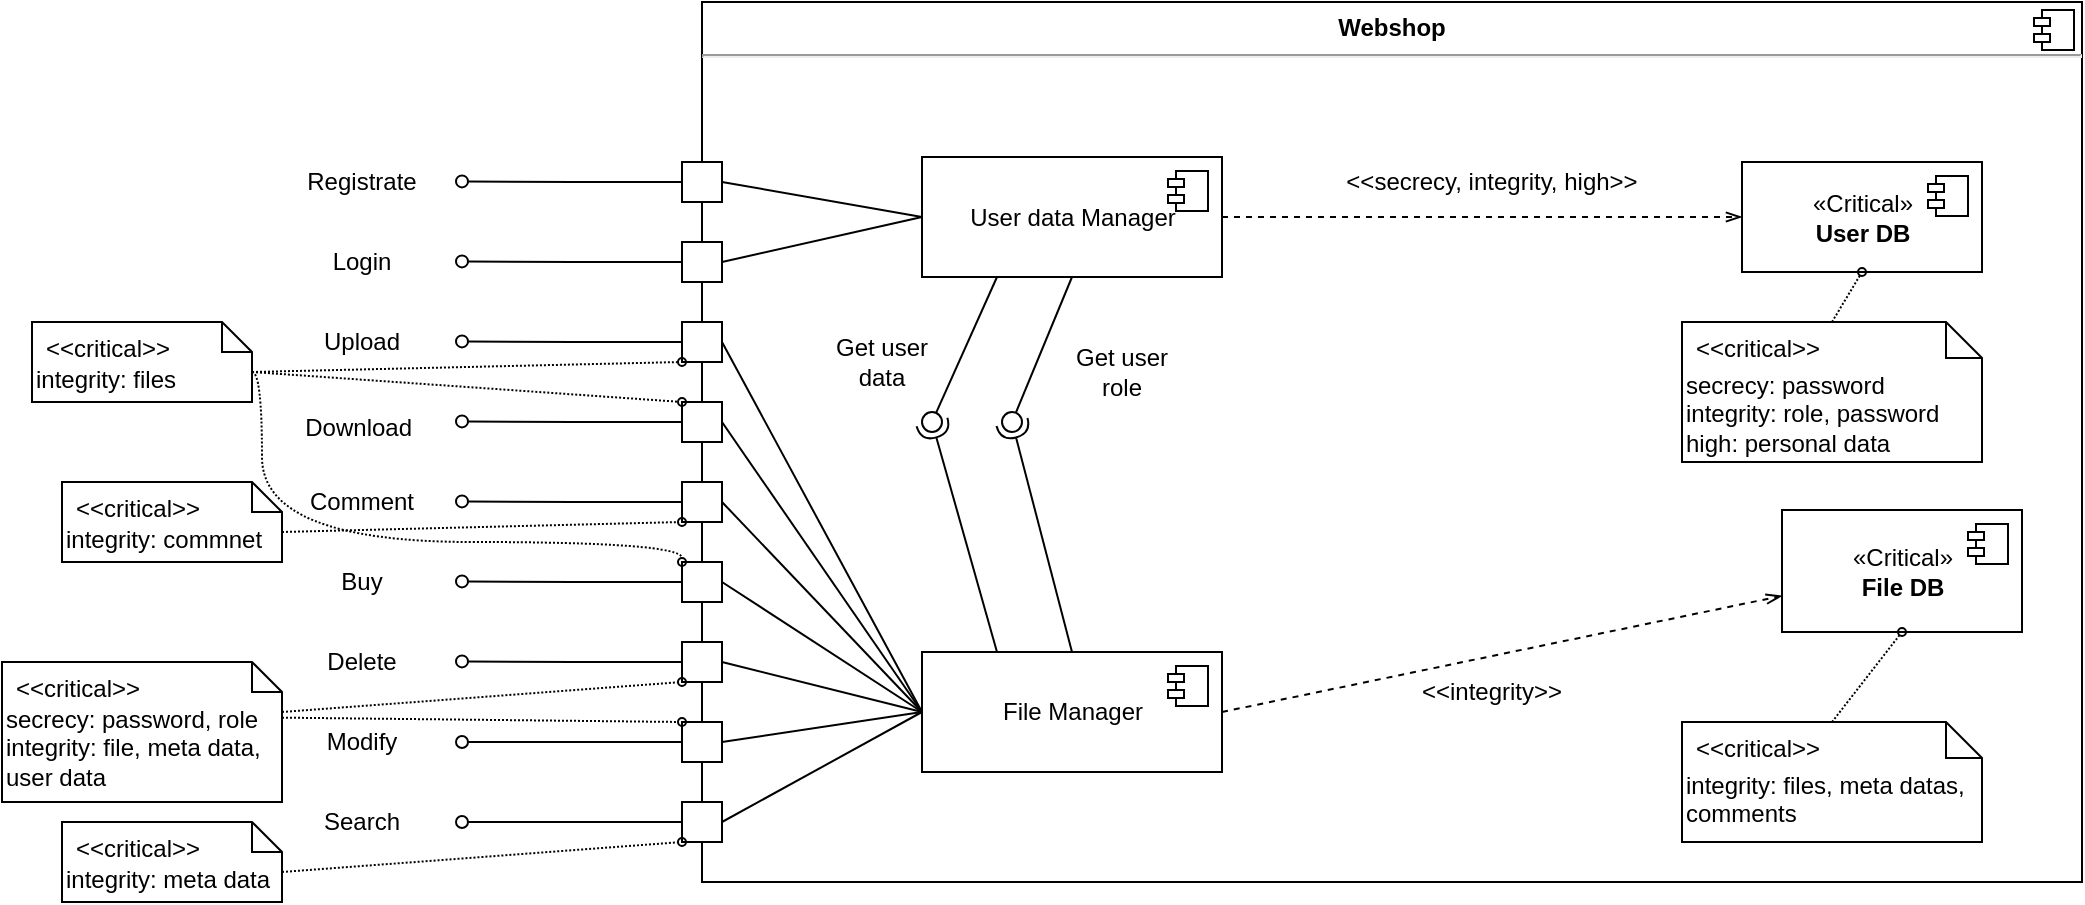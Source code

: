 <mxfile version="20.3.0" type="device" pages="3"><diagram name="component" id="5f0bae14-7c28-e335-631c-24af17079c00"><mxGraphModel dx="1950" dy="542" grid="1" gridSize="10" guides="1" tooltips="1" connect="1" arrows="1" fold="1" page="1" pageScale="1" pageWidth="1100" pageHeight="850" background="none" math="0" shadow="0"><root><mxCell id="0"/><mxCell id="1" parent="0"/><mxCell id="HKQ7GaGR_X1dOFroavL9-2" value="&lt;p style=&quot;margin:0px;margin-top:6px;text-align:center;&quot;&gt;&lt;b&gt;Webshop&lt;/b&gt;&lt;/p&gt;&lt;hr&gt;&lt;p style=&quot;margin:0px;margin-left:8px;&quot;&gt;&lt;br&gt;&lt;/p&gt;" style="align=left;overflow=fill;html=1;dropTarget=0;" parent="1" vertex="1"><mxGeometry x="240" y="160" width="690" height="440" as="geometry"/></mxCell><mxCell id="HKQ7GaGR_X1dOFroavL9-3" value="" style="shape=component;jettyWidth=8;jettyHeight=4;" parent="HKQ7GaGR_X1dOFroavL9-2" vertex="1"><mxGeometry x="1" width="20" height="20" relative="1" as="geometry"><mxPoint x="-24" y="4" as="offset"/></mxGeometry></mxCell><mxCell id="HKQ7GaGR_X1dOFroavL9-18" style="edgeStyle=orthogonalEdgeStyle;rounded=0;orthogonalLoop=1;jettySize=auto;html=1;exitX=0;exitY=0.5;exitDx=0;exitDy=0;endArrow=oval;endFill=0;" parent="1" source="HKQ7GaGR_X1dOFroavL9-4" edge="1"><mxGeometry relative="1" as="geometry"><mxPoint x="120" y="369.706" as="targetPoint"/></mxGeometry></mxCell><mxCell id="HKQ7GaGR_X1dOFroavL9-42" style="edgeStyle=none;rounded=0;orthogonalLoop=1;jettySize=auto;html=1;exitX=1;exitY=0.5;exitDx=0;exitDy=0;endArrow=none;endFill=0;entryX=0;entryY=0.5;entryDx=0;entryDy=0;" parent="1" source="HKQ7GaGR_X1dOFroavL9-4" edge="1" target="HKQ7GaGR_X1dOFroavL9-32"><mxGeometry relative="1" as="geometry"><mxPoint x="350" y="450" as="targetPoint"/></mxGeometry></mxCell><mxCell id="HKQ7GaGR_X1dOFroavL9-4" value="" style="rounded=0;whiteSpace=wrap;html=1;" parent="1" vertex="1"><mxGeometry x="230" y="360" width="20" height="20" as="geometry"/></mxCell><mxCell id="HKQ7GaGR_X1dOFroavL9-11" style="edgeStyle=orthogonalEdgeStyle;rounded=0;orthogonalLoop=1;jettySize=auto;html=1;exitX=0;exitY=0.5;exitDx=0;exitDy=0;endArrow=oval;endFill=0;" parent="1" source="HKQ7GaGR_X1dOFroavL9-5" edge="1"><mxGeometry relative="1" as="geometry"><mxPoint x="120" y="249.706" as="targetPoint"/></mxGeometry></mxCell><mxCell id="HKQ7GaGR_X1dOFroavL9-36" style="rounded=0;orthogonalLoop=1;jettySize=auto;html=1;exitX=1;exitY=0.5;exitDx=0;exitDy=0;endArrow=none;endFill=0;entryX=0;entryY=0.5;entryDx=0;entryDy=0;" parent="1" source="HKQ7GaGR_X1dOFroavL9-5" target="HKQ7GaGR_X1dOFroavL9-34" edge="1"><mxGeometry relative="1" as="geometry"/></mxCell><mxCell id="HKQ7GaGR_X1dOFroavL9-5" value="" style="rounded=0;whiteSpace=wrap;html=1;" parent="1" vertex="1"><mxGeometry x="230" y="240" width="20" height="20" as="geometry"/></mxCell><mxCell id="HKQ7GaGR_X1dOFroavL9-16" style="edgeStyle=orthogonalEdgeStyle;rounded=0;orthogonalLoop=1;jettySize=auto;html=1;exitX=0;exitY=0.5;exitDx=0;exitDy=0;endArrow=oval;endFill=0;" parent="1" source="HKQ7GaGR_X1dOFroavL9-6" edge="1"><mxGeometry relative="1" as="geometry"><mxPoint x="120" y="289.706" as="targetPoint"/></mxGeometry></mxCell><mxCell id="HKQ7GaGR_X1dOFroavL9-37" style="edgeStyle=none;rounded=0;orthogonalLoop=1;jettySize=auto;html=1;exitX=1;exitY=0.5;exitDx=0;exitDy=0;endArrow=none;endFill=0;entryX=0;entryY=0.5;entryDx=0;entryDy=0;" parent="1" source="HKQ7GaGR_X1dOFroavL9-6" target="HKQ7GaGR_X1dOFroavL9-34" edge="1"><mxGeometry relative="1" as="geometry"><mxPoint x="350" y="270" as="targetPoint"/></mxGeometry></mxCell><mxCell id="HKQ7GaGR_X1dOFroavL9-6" value="" style="rounded=0;whiteSpace=wrap;html=1;" parent="1" vertex="1"><mxGeometry x="230" y="280" width="20" height="20" as="geometry"/></mxCell><mxCell id="HKQ7GaGR_X1dOFroavL9-20" style="edgeStyle=orthogonalEdgeStyle;rounded=0;orthogonalLoop=1;jettySize=auto;html=1;exitX=0;exitY=0.5;exitDx=0;exitDy=0;endArrow=oval;endFill=0;" parent="1" source="HKQ7GaGR_X1dOFroavL9-7" edge="1"><mxGeometry relative="1" as="geometry"><mxPoint x="120" y="449.706" as="targetPoint"/></mxGeometry></mxCell><mxCell id="HKQ7GaGR_X1dOFroavL9-43" style="edgeStyle=none;rounded=0;orthogonalLoop=1;jettySize=auto;html=1;exitX=1;exitY=0.5;exitDx=0;exitDy=0;endArrow=none;endFill=0;entryX=0;entryY=0.5;entryDx=0;entryDy=0;" parent="1" source="HKQ7GaGR_X1dOFroavL9-7" edge="1" target="HKQ7GaGR_X1dOFroavL9-32"><mxGeometry relative="1" as="geometry"><mxPoint x="350" y="449.706" as="targetPoint"/></mxGeometry></mxCell><mxCell id="HKQ7GaGR_X1dOFroavL9-7" value="" style="rounded=0;whiteSpace=wrap;html=1;" parent="1" vertex="1"><mxGeometry x="230" y="440" width="20" height="20" as="geometry"/></mxCell><mxCell id="HKQ7GaGR_X1dOFroavL9-19" style="edgeStyle=orthogonalEdgeStyle;rounded=0;orthogonalLoop=1;jettySize=auto;html=1;exitX=0;exitY=0.5;exitDx=0;exitDy=0;endArrow=oval;endFill=0;" parent="1" source="HKQ7GaGR_X1dOFroavL9-8" edge="1"><mxGeometry relative="1" as="geometry"><mxPoint x="120" y="409.706" as="targetPoint"/></mxGeometry></mxCell><mxCell id="HKQ7GaGR_X1dOFroavL9-40" style="edgeStyle=none;rounded=0;orthogonalLoop=1;jettySize=auto;html=1;exitX=1;exitY=0.5;exitDx=0;exitDy=0;entryX=0;entryY=0.5;entryDx=0;entryDy=0;endArrow=none;endFill=0;" parent="1" source="HKQ7GaGR_X1dOFroavL9-8" target="HKQ7GaGR_X1dOFroavL9-32" edge="1"><mxGeometry relative="1" as="geometry"/></mxCell><mxCell id="HKQ7GaGR_X1dOFroavL9-8" value="" style="rounded=0;whiteSpace=wrap;html=1;" parent="1" vertex="1"><mxGeometry x="230" y="400" width="20" height="20" as="geometry"/></mxCell><mxCell id="HKQ7GaGR_X1dOFroavL9-17" style="edgeStyle=orthogonalEdgeStyle;rounded=0;orthogonalLoop=1;jettySize=auto;html=1;exitX=0;exitY=0.5;exitDx=0;exitDy=0;endArrow=oval;endFill=0;" parent="1" source="HKQ7GaGR_X1dOFroavL9-9" edge="1"><mxGeometry relative="1" as="geometry"><mxPoint x="120" y="329.706" as="targetPoint"/></mxGeometry></mxCell><mxCell id="HKQ7GaGR_X1dOFroavL9-41" style="edgeStyle=none;rounded=0;orthogonalLoop=1;jettySize=auto;html=1;exitX=1;exitY=0.5;exitDx=0;exitDy=0;endArrow=none;endFill=0;entryX=0;entryY=0.5;entryDx=0;entryDy=0;" parent="1" source="HKQ7GaGR_X1dOFroavL9-9" edge="1" target="HKQ7GaGR_X1dOFroavL9-32"><mxGeometry relative="1" as="geometry"><mxPoint x="350" y="450" as="targetPoint"/></mxGeometry></mxCell><mxCell id="HKQ7GaGR_X1dOFroavL9-9" value="" style="rounded=0;whiteSpace=wrap;html=1;" parent="1" vertex="1"><mxGeometry x="230" y="320" width="20" height="20" as="geometry"/></mxCell><mxCell id="HKQ7GaGR_X1dOFroavL9-21" style="edgeStyle=orthogonalEdgeStyle;rounded=0;orthogonalLoop=1;jettySize=auto;html=1;exitX=0;exitY=0.5;exitDx=0;exitDy=0;endArrow=oval;endFill=0;" parent="1" source="HKQ7GaGR_X1dOFroavL9-10" edge="1"><mxGeometry relative="1" as="geometry"><mxPoint x="120" y="489.706" as="targetPoint"/></mxGeometry></mxCell><mxCell id="HKQ7GaGR_X1dOFroavL9-44" style="edgeStyle=none;rounded=0;orthogonalLoop=1;jettySize=auto;html=1;exitX=1;exitY=0.5;exitDx=0;exitDy=0;endArrow=none;endFill=0;entryX=0;entryY=0.5;entryDx=0;entryDy=0;" parent="1" source="HKQ7GaGR_X1dOFroavL9-10" edge="1" target="HKQ7GaGR_X1dOFroavL9-32"><mxGeometry relative="1" as="geometry"><mxPoint x="350" y="450" as="targetPoint"/></mxGeometry></mxCell><mxCell id="HKQ7GaGR_X1dOFroavL9-10" value="" style="rounded=0;whiteSpace=wrap;html=1;" parent="1" vertex="1"><mxGeometry x="230" y="480" width="20" height="20" as="geometry"/></mxCell><mxCell id="HKQ7GaGR_X1dOFroavL9-22" value="Registrate" style="text;html=1;strokeColor=none;fillColor=none;align=center;verticalAlign=middle;whiteSpace=wrap;rounded=0;" parent="1" vertex="1"><mxGeometry x="40" y="235" width="60" height="30" as="geometry"/></mxCell><mxCell id="HKQ7GaGR_X1dOFroavL9-23" value="Login" style="text;html=1;strokeColor=none;fillColor=none;align=center;verticalAlign=middle;whiteSpace=wrap;rounded=0;" parent="1" vertex="1"><mxGeometry x="40" y="275" width="60" height="30" as="geometry"/></mxCell><mxCell id="HKQ7GaGR_X1dOFroavL9-24" value="Upload" style="text;html=1;strokeColor=none;fillColor=none;align=center;verticalAlign=middle;whiteSpace=wrap;rounded=0;" parent="1" vertex="1"><mxGeometry x="40" y="315" width="60" height="30" as="geometry"/></mxCell><mxCell id="HKQ7GaGR_X1dOFroavL9-25" value="Download&amp;nbsp;" style="text;html=1;strokeColor=none;fillColor=none;align=center;verticalAlign=middle;whiteSpace=wrap;rounded=0;" parent="1" vertex="1"><mxGeometry x="40" y="360" width="60" height="25" as="geometry"/></mxCell><mxCell id="HKQ7GaGR_X1dOFroavL9-26" value="Comment" style="text;html=1;strokeColor=none;fillColor=none;align=center;verticalAlign=middle;whiteSpace=wrap;rounded=0;" parent="1" vertex="1"><mxGeometry x="40" y="395" width="60" height="30" as="geometry"/></mxCell><mxCell id="HKQ7GaGR_X1dOFroavL9-27" value="Buy" style="text;html=1;strokeColor=none;fillColor=none;align=center;verticalAlign=middle;whiteSpace=wrap;rounded=0;" parent="1" vertex="1"><mxGeometry x="40" y="435" width="60" height="30" as="geometry"/></mxCell><mxCell id="HKQ7GaGR_X1dOFroavL9-28" value="Delete" style="text;html=1;strokeColor=none;fillColor=none;align=center;verticalAlign=middle;whiteSpace=wrap;rounded=0;" parent="1" vertex="1"><mxGeometry x="40" y="475" width="60" height="30" as="geometry"/></mxCell><mxCell id="HKQ7GaGR_X1dOFroavL9-29" style="edgeStyle=orthogonalEdgeStyle;rounded=0;orthogonalLoop=1;jettySize=auto;html=1;exitX=0;exitY=0.5;exitDx=0;exitDy=0;endArrow=oval;endFill=0;" parent="1" source="HKQ7GaGR_X1dOFroavL9-30" edge="1"><mxGeometry relative="1" as="geometry"><mxPoint x="120" y="530" as="targetPoint"/></mxGeometry></mxCell><mxCell id="HKQ7GaGR_X1dOFroavL9-45" style="edgeStyle=none;rounded=0;orthogonalLoop=1;jettySize=auto;html=1;exitX=1;exitY=0.5;exitDx=0;exitDy=0;endArrow=none;endFill=0;entryX=0;entryY=0.5;entryDx=0;entryDy=0;" parent="1" source="HKQ7GaGR_X1dOFroavL9-30" edge="1" target="HKQ7GaGR_X1dOFroavL9-32"><mxGeometry relative="1" as="geometry"><mxPoint x="350" y="450" as="targetPoint"/></mxGeometry></mxCell><mxCell id="HKQ7GaGR_X1dOFroavL9-30" value="" style="rounded=0;whiteSpace=wrap;html=1;" parent="1" vertex="1"><mxGeometry x="230" y="520" width="20" height="20" as="geometry"/></mxCell><mxCell id="HKQ7GaGR_X1dOFroavL9-31" value="Modify" style="text;html=1;strokeColor=none;fillColor=none;align=center;verticalAlign=middle;whiteSpace=wrap;rounded=0;" parent="1" vertex="1"><mxGeometry x="40" y="515" width="60" height="30" as="geometry"/></mxCell><mxCell id="HKQ7GaGR_X1dOFroavL9-55" style="edgeStyle=none;rounded=0;orthogonalLoop=1;jettySize=auto;html=1;exitX=1;exitY=0.5;exitDx=0;exitDy=0;dashed=1;endArrow=openThin;endFill=0;" parent="1" source="HKQ7GaGR_X1dOFroavL9-32" target="HKQ7GaGR_X1dOFroavL9-48" edge="1"><mxGeometry relative="1" as="geometry"/></mxCell><mxCell id="HKQ7GaGR_X1dOFroavL9-32" value="File Manager" style="html=1;dropTarget=0;" parent="1" vertex="1"><mxGeometry x="350" y="485" width="150" height="60" as="geometry"/></mxCell><mxCell id="HKQ7GaGR_X1dOFroavL9-33" value="" style="shape=module;jettyWidth=8;jettyHeight=4;" parent="HKQ7GaGR_X1dOFroavL9-32" vertex="1"><mxGeometry x="1" width="20" height="20" relative="1" as="geometry"><mxPoint x="-27" y="7" as="offset"/></mxGeometry></mxCell><mxCell id="HKQ7GaGR_X1dOFroavL9-54" style="edgeStyle=none;rounded=0;orthogonalLoop=1;jettySize=auto;html=1;exitX=1;exitY=0.5;exitDx=0;exitDy=0;entryX=0;entryY=0.5;entryDx=0;entryDy=0;endArrow=openThin;endFill=0;dashed=1;" parent="1" source="HKQ7GaGR_X1dOFroavL9-34" target="HKQ7GaGR_X1dOFroavL9-46" edge="1"><mxGeometry relative="1" as="geometry"/></mxCell><mxCell id="HKQ7GaGR_X1dOFroavL9-34" value="User data Manager" style="html=1;dropTarget=0;" parent="1" vertex="1"><mxGeometry x="350" y="237.5" width="150" height="60" as="geometry"/></mxCell><mxCell id="HKQ7GaGR_X1dOFroavL9-35" value="" style="shape=module;jettyWidth=8;jettyHeight=4;" parent="HKQ7GaGR_X1dOFroavL9-34" vertex="1"><mxGeometry x="1" width="20" height="20" relative="1" as="geometry"><mxPoint x="-27" y="7" as="offset"/></mxGeometry></mxCell><mxCell id="HKQ7GaGR_X1dOFroavL9-46" value="«Critical»&lt;br&gt;&lt;b&gt;User DB&lt;/b&gt;" style="html=1;dropTarget=0;" parent="1" vertex="1"><mxGeometry x="760" y="240" width="120" height="55" as="geometry"/></mxCell><mxCell id="HKQ7GaGR_X1dOFroavL9-47" value="" style="shape=module;jettyWidth=8;jettyHeight=4;" parent="HKQ7GaGR_X1dOFroavL9-46" vertex="1"><mxGeometry x="1" width="20" height="20" relative="1" as="geometry"><mxPoint x="-27" y="7" as="offset"/></mxGeometry></mxCell><mxCell id="HKQ7GaGR_X1dOFroavL9-48" value="«Critical»&lt;br&gt;&lt;b&gt;File DB&lt;/b&gt;" style="html=1;dropTarget=0;" parent="1" vertex="1"><mxGeometry x="780" y="414" width="120" height="61" as="geometry"/></mxCell><mxCell id="HKQ7GaGR_X1dOFroavL9-49" value="" style="shape=module;jettyWidth=8;jettyHeight=4;" parent="HKQ7GaGR_X1dOFroavL9-48" vertex="1"><mxGeometry x="1" width="20" height="20" relative="1" as="geometry"><mxPoint x="-27" y="7" as="offset"/></mxGeometry></mxCell><mxCell id="HKQ7GaGR_X1dOFroavL9-50" style="edgeStyle=orthogonalEdgeStyle;rounded=0;orthogonalLoop=1;jettySize=auto;html=1;exitX=0;exitY=0.5;exitDx=0;exitDy=0;endArrow=oval;endFill=0;" parent="1" source="HKQ7GaGR_X1dOFroavL9-51" edge="1"><mxGeometry relative="1" as="geometry"><mxPoint x="120" y="570" as="targetPoint"/><Array as="points"><mxPoint x="120" y="570"/></Array></mxGeometry></mxCell><mxCell id="HKQ7GaGR_X1dOFroavL9-53" style="edgeStyle=none;rounded=0;orthogonalLoop=1;jettySize=auto;html=1;exitX=1;exitY=0.5;exitDx=0;exitDy=0;entryX=0;entryY=0.5;entryDx=0;entryDy=0;endArrow=none;endFill=0;" parent="1" source="HKQ7GaGR_X1dOFroavL9-51" target="HKQ7GaGR_X1dOFroavL9-32" edge="1"><mxGeometry relative="1" as="geometry"/></mxCell><mxCell id="HKQ7GaGR_X1dOFroavL9-51" value="" style="rounded=0;whiteSpace=wrap;html=1;" parent="1" vertex="1"><mxGeometry x="230" y="560" width="20" height="20" as="geometry"/></mxCell><mxCell id="HKQ7GaGR_X1dOFroavL9-52" value="Search" style="text;html=1;strokeColor=none;fillColor=none;align=center;verticalAlign=middle;whiteSpace=wrap;rounded=0;" parent="1" vertex="1"><mxGeometry x="40" y="555" width="60" height="30" as="geometry"/></mxCell><mxCell id="HKQ7GaGR_X1dOFroavL9-56" value="&amp;lt;&amp;lt;secrecy, integrity, high&amp;gt;&amp;gt;" style="text;html=1;strokeColor=none;fillColor=none;align=center;verticalAlign=middle;whiteSpace=wrap;rounded=0;" parent="1" vertex="1"><mxGeometry x="560" y="235" width="150" height="30" as="geometry"/></mxCell><mxCell id="HKQ7GaGR_X1dOFroavL9-57" value="&amp;lt;&amp;lt;integrity&amp;gt;&amp;gt;" style="text;html=1;strokeColor=none;fillColor=none;align=center;verticalAlign=middle;whiteSpace=wrap;rounded=0;" parent="1" vertex="1"><mxGeometry x="560" y="490" width="150" height="30" as="geometry"/></mxCell><mxCell id="xJdkHd9rX4_rmtkkTDJv-3" style="rounded=0;orthogonalLoop=1;jettySize=auto;html=1;exitX=0.5;exitY=0;exitDx=0;exitDy=0;entryX=0.5;entryY=1;entryDx=0;entryDy=0;dashed=1;dashPattern=1 1;endArrow=oval;endFill=0;endSize=4;" edge="1" parent="1" source="xJdkHd9rX4_rmtkkTDJv-2" target="HKQ7GaGR_X1dOFroavL9-46"><mxGeometry relative="1" as="geometry"/></mxCell><mxCell id="xJdkHd9rX4_rmtkkTDJv-1" value="&lt;div style=&quot;&quot;&gt;&lt;span style=&quot;background-color: initial;&quot;&gt;secrecy: password&lt;/span&gt;&lt;/div&gt;&lt;div style=&quot;&quot;&gt;&lt;span style=&quot;background-color: initial;&quot;&gt;integrity: role, password&lt;/span&gt;&lt;/div&gt;&lt;div style=&quot;&quot;&gt;&lt;span style=&quot;background-color: initial;&quot;&gt;high: personal data&lt;/span&gt;&lt;/div&gt;" style="shape=note2;boundedLbl=1;whiteSpace=wrap;html=1;size=18;verticalAlign=top;align=left;" vertex="1" parent="1"><mxGeometry x="730" y="320" width="150" height="70" as="geometry"/></mxCell><mxCell id="xJdkHd9rX4_rmtkkTDJv-2" value="&lt;&lt;critical&gt;&gt;" style="resizeWidth=1;part=1;strokeColor=none;fillColor=none;align=left;spacingLeft=5;" vertex="1" parent="xJdkHd9rX4_rmtkkTDJv-1"><mxGeometry width="150" height="25" relative="1" as="geometry"/></mxCell><mxCell id="xJdkHd9rX4_rmtkkTDJv-4" style="rounded=0;orthogonalLoop=1;jettySize=auto;html=1;entryX=0.5;entryY=1;entryDx=0;entryDy=0;dashed=1;dashPattern=1 1;endArrow=oval;endFill=0;endSize=4;exitX=0.5;exitY=0;exitDx=0;exitDy=0;" edge="1" parent="1" source="xJdkHd9rX4_rmtkkTDJv-6" target="HKQ7GaGR_X1dOFroavL9-48"><mxGeometry relative="1" as="geometry"><mxPoint x="920" y="404" as="targetPoint"/></mxGeometry></mxCell><mxCell id="xJdkHd9rX4_rmtkkTDJv-5" value="&lt;div style=&quot;&quot;&gt;&lt;span style=&quot;background-color: initial;&quot;&gt;integrity: files, meta datas, comments&lt;/span&gt;&lt;/div&gt;" style="shape=note2;boundedLbl=1;whiteSpace=wrap;html=1;size=18;verticalAlign=top;align=left;" vertex="1" parent="1"><mxGeometry x="730" y="520" width="150" height="60" as="geometry"/></mxCell><mxCell id="xJdkHd9rX4_rmtkkTDJv-6" value="&lt;&lt;critical&gt;&gt;" style="resizeWidth=1;part=1;strokeColor=none;fillColor=none;align=left;spacingLeft=5;" vertex="1" parent="xJdkHd9rX4_rmtkkTDJv-5"><mxGeometry width="150" height="25" relative="1" as="geometry"/></mxCell><mxCell id="xJdkHd9rX4_rmtkkTDJv-7" style="rounded=0;orthogonalLoop=1;jettySize=auto;html=1;exitX=1;exitY=1;exitDx=0;exitDy=0;entryX=0;entryY=1;entryDx=0;entryDy=0;dashed=1;dashPattern=1 1;endArrow=oval;endFill=0;endSize=4;" edge="1" parent="1" source="xJdkHd9rX4_rmtkkTDJv-9" target="HKQ7GaGR_X1dOFroavL9-51"><mxGeometry relative="1" as="geometry"><mxPoint x="160" y="235" as="targetPoint"/></mxGeometry></mxCell><mxCell id="xJdkHd9rX4_rmtkkTDJv-8" value="&lt;div style=&quot;&quot;&gt;&lt;span style=&quot;background-color: initial;&quot;&gt;integrity: meta data&lt;/span&gt;&lt;br&gt;&lt;/div&gt;" style="shape=note2;boundedLbl=1;whiteSpace=wrap;html=1;size=15;verticalAlign=top;align=left;" vertex="1" parent="1"><mxGeometry x="-80" y="570" width="110" height="40" as="geometry"/></mxCell><mxCell id="xJdkHd9rX4_rmtkkTDJv-9" value="&lt;&lt;critical&gt;&gt;" style="resizeWidth=1;part=1;strokeColor=none;fillColor=none;align=left;spacingLeft=5;" vertex="1" parent="xJdkHd9rX4_rmtkkTDJv-8"><mxGeometry width="110" height="25" relative="1" as="geometry"/></mxCell><mxCell id="xJdkHd9rX4_rmtkkTDJv-10" style="rounded=0;orthogonalLoop=1;jettySize=auto;html=1;exitX=1;exitY=1;exitDx=0;exitDy=0;entryX=0;entryY=1;entryDx=0;entryDy=0;dashed=1;dashPattern=1 1;endArrow=oval;endFill=0;endSize=4;" edge="1" parent="1" source="xJdkHd9rX4_rmtkkTDJv-12" target="HKQ7GaGR_X1dOFroavL9-8"><mxGeometry relative="1" as="geometry"><mxPoint x="100" y="390" as="targetPoint"/></mxGeometry></mxCell><mxCell id="xJdkHd9rX4_rmtkkTDJv-11" value="&lt;div style=&quot;&quot;&gt;&lt;span style=&quot;background-color: initial;&quot;&gt;integrity: commnet&lt;/span&gt;&lt;br&gt;&lt;/div&gt;" style="shape=note2;boundedLbl=1;whiteSpace=wrap;html=1;size=15;verticalAlign=top;align=left;" vertex="1" parent="1"><mxGeometry x="-80" y="400" width="110" height="40" as="geometry"/></mxCell><mxCell id="xJdkHd9rX4_rmtkkTDJv-12" value="&lt;&lt;critical&gt;&gt;" style="resizeWidth=1;part=1;strokeColor=none;fillColor=none;align=left;spacingLeft=5;" vertex="1" parent="xJdkHd9rX4_rmtkkTDJv-11"><mxGeometry width="110" height="25" relative="1" as="geometry"/></mxCell><mxCell id="xJdkHd9rX4_rmtkkTDJv-13" style="rounded=0;orthogonalLoop=1;jettySize=auto;html=1;exitX=1;exitY=1;exitDx=0;exitDy=0;entryX=0;entryY=1;entryDx=0;entryDy=0;dashed=1;dashPattern=1 1;endArrow=oval;endFill=0;endSize=4;" edge="1" parent="1" source="xJdkHd9rX4_rmtkkTDJv-15" target="HKQ7GaGR_X1dOFroavL9-10"><mxGeometry relative="1" as="geometry"><mxPoint x="100" y="480" as="targetPoint"/></mxGeometry></mxCell><mxCell id="xJdkHd9rX4_rmtkkTDJv-16" style="edgeStyle=none;rounded=0;orthogonalLoop=1;jettySize=auto;html=1;exitX=0;exitY=0;exitDx=110;exitDy=27.5;exitPerimeter=0;entryX=0;entryY=0;entryDx=0;entryDy=0;dashed=1;dashPattern=1 1;endArrow=oval;endFill=0;endSize=4;" edge="1" parent="1" source="xJdkHd9rX4_rmtkkTDJv-14" target="HKQ7GaGR_X1dOFroavL9-30"><mxGeometry relative="1" as="geometry"/></mxCell><mxCell id="xJdkHd9rX4_rmtkkTDJv-14" value="&lt;div style=&quot;&quot;&gt;&lt;span style=&quot;background-color: initial;&quot;&gt;secrecy: password, role&lt;/span&gt;&lt;/div&gt;&lt;div style=&quot;&quot;&gt;&lt;span style=&quot;background-color: initial;&quot;&gt;integrity: file, meta data, user data&lt;/span&gt;&lt;br&gt;&lt;/div&gt;&lt;div style=&quot;&quot;&gt;&lt;span style=&quot;background-color: initial;&quot;&gt;&lt;br&gt;&lt;/span&gt;&lt;/div&gt;" style="shape=note2;boundedLbl=1;whiteSpace=wrap;html=1;size=15;verticalAlign=top;align=left;" vertex="1" parent="1"><mxGeometry x="-110" y="490" width="140" height="70" as="geometry"/></mxCell><mxCell id="xJdkHd9rX4_rmtkkTDJv-15" value="&lt;&lt;critical&gt;&gt;" style="resizeWidth=1;part=1;strokeColor=none;fillColor=none;align=left;spacingLeft=5;" vertex="1" parent="xJdkHd9rX4_rmtkkTDJv-14"><mxGeometry width="140" height="25" relative="1" as="geometry"/></mxCell><mxCell id="xJdkHd9rX4_rmtkkTDJv-19" value="" style="rounded=0;orthogonalLoop=1;jettySize=auto;html=1;endArrow=none;endFill=0;sketch=0;sourcePerimeterSpacing=0;targetPerimeterSpacing=0;endSize=4;exitX=0.25;exitY=1;exitDx=0;exitDy=0;" edge="1" target="xJdkHd9rX4_rmtkkTDJv-21" parent="1" source="HKQ7GaGR_X1dOFroavL9-34"><mxGeometry relative="1" as="geometry"><mxPoint x="200" y="375" as="sourcePoint"/></mxGeometry></mxCell><mxCell id="xJdkHd9rX4_rmtkkTDJv-20" value="" style="rounded=0;orthogonalLoop=1;jettySize=auto;html=1;endArrow=halfCircle;endFill=0;entryX=0.5;entryY=0.5;endSize=6;strokeWidth=1;sketch=0;exitX=0.25;exitY=0;exitDx=0;exitDy=0;" edge="1" target="xJdkHd9rX4_rmtkkTDJv-21" parent="1" source="HKQ7GaGR_X1dOFroavL9-32"><mxGeometry relative="1" as="geometry"><mxPoint x="240" y="375" as="sourcePoint"/></mxGeometry></mxCell><mxCell id="xJdkHd9rX4_rmtkkTDJv-21" value="" style="ellipse;whiteSpace=wrap;html=1;align=center;aspect=fixed;resizable=0;points=[];outlineConnect=0;sketch=0;" vertex="1" parent="1"><mxGeometry x="350" y="365" width="10" height="10" as="geometry"/></mxCell><mxCell id="xJdkHd9rX4_rmtkkTDJv-26" value="" style="rounded=0;orthogonalLoop=1;jettySize=auto;html=1;endArrow=none;endFill=0;sketch=0;sourcePerimeterSpacing=0;targetPerimeterSpacing=0;endSize=4;exitX=0.5;exitY=1;exitDx=0;exitDy=0;" edge="1" target="xJdkHd9rX4_rmtkkTDJv-28" parent="1" source="HKQ7GaGR_X1dOFroavL9-34"><mxGeometry relative="1" as="geometry"><mxPoint x="450" y="365" as="sourcePoint"/></mxGeometry></mxCell><mxCell id="xJdkHd9rX4_rmtkkTDJv-27" value="" style="rounded=0;orthogonalLoop=1;jettySize=auto;html=1;endArrow=halfCircle;endFill=0;entryX=0.5;entryY=0.5;endSize=6;strokeWidth=1;sketch=0;exitX=0.5;exitY=0;exitDx=0;exitDy=0;" edge="1" target="xJdkHd9rX4_rmtkkTDJv-28" parent="1" source="HKQ7GaGR_X1dOFroavL9-32"><mxGeometry relative="1" as="geometry"><mxPoint x="490" y="365" as="sourcePoint"/></mxGeometry></mxCell><mxCell id="xJdkHd9rX4_rmtkkTDJv-28" value="" style="ellipse;whiteSpace=wrap;html=1;align=center;aspect=fixed;resizable=0;points=[];outlineConnect=0;sketch=0;" vertex="1" parent="1"><mxGeometry x="390" y="365" width="10" height="10" as="geometry"/></mxCell><mxCell id="xJdkHd9rX4_rmtkkTDJv-31" style="rounded=0;orthogonalLoop=1;jettySize=auto;html=1;exitX=1;exitY=1;exitDx=0;exitDy=0;entryX=0;entryY=0;entryDx=0;entryDy=0;dashed=1;dashPattern=1 1;endArrow=oval;endFill=0;endSize=4;edgeStyle=orthogonalEdgeStyle;curved=1;" edge="1" parent="1" source="xJdkHd9rX4_rmtkkTDJv-33" target="HKQ7GaGR_X1dOFroavL9-7"><mxGeometry relative="1" as="geometry"><mxPoint x="190" y="340" as="targetPoint"/><Array as="points"><mxPoint x="20" y="345"/><mxPoint x="20" y="430"/><mxPoint x="230" y="430"/></Array></mxGeometry></mxCell><mxCell id="xJdkHd9rX4_rmtkkTDJv-32" value="&lt;div style=&quot;&quot;&gt;&lt;span style=&quot;background-color: initial;&quot;&gt;integrity: files&lt;/span&gt;&lt;br&gt;&lt;/div&gt;" style="shape=note2;boundedLbl=1;whiteSpace=wrap;html=1;size=15;verticalAlign=top;align=left;" vertex="1" parent="1"><mxGeometry x="-95" y="320" width="110" height="40" as="geometry"/></mxCell><mxCell id="xJdkHd9rX4_rmtkkTDJv-33" value="&lt;&lt;critical&gt;&gt;" style="resizeWidth=1;part=1;strokeColor=none;fillColor=none;align=left;spacingLeft=5;" vertex="1" parent="xJdkHd9rX4_rmtkkTDJv-32"><mxGeometry width="110" height="25" relative="1" as="geometry"/></mxCell><mxCell id="xJdkHd9rX4_rmtkkTDJv-34" style="edgeStyle=none;rounded=0;orthogonalLoop=1;jettySize=auto;html=1;exitX=1;exitY=1;exitDx=0;exitDy=0;entryX=0;entryY=0;entryDx=0;entryDy=0;endArrow=oval;endFill=0;endSize=4;dashed=1;dashPattern=1 1;" edge="1" parent="xJdkHd9rX4_rmtkkTDJv-32" source="xJdkHd9rX4_rmtkkTDJv-33" target="HKQ7GaGR_X1dOFroavL9-4"><mxGeometry relative="1" as="geometry"/></mxCell><mxCell id="xJdkHd9rX4_rmtkkTDJv-36" style="edgeStyle=none;rounded=0;orthogonalLoop=1;jettySize=auto;html=1;exitX=1;exitY=1;exitDx=0;exitDy=0;entryX=0;entryY=1;entryDx=0;entryDy=0;dashed=1;dashPattern=1 1;endArrow=oval;endFill=0;endSize=4;" edge="1" parent="xJdkHd9rX4_rmtkkTDJv-32" source="xJdkHd9rX4_rmtkkTDJv-33" target="HKQ7GaGR_X1dOFroavL9-9"><mxGeometry relative="1" as="geometry"/></mxCell><mxCell id="xJdkHd9rX4_rmtkkTDJv-37" value="Get user data" style="text;html=1;strokeColor=none;fillColor=none;align=center;verticalAlign=middle;whiteSpace=wrap;rounded=0;" vertex="1" parent="1"><mxGeometry x="300" y="325" width="60" height="30" as="geometry"/></mxCell><mxCell id="xJdkHd9rX4_rmtkkTDJv-38" value="Get user role" style="text;html=1;strokeColor=none;fillColor=none;align=center;verticalAlign=middle;whiteSpace=wrap;rounded=0;" vertex="1" parent="1"><mxGeometry x="420" y="330" width="60" height="30" as="geometry"/></mxCell></root></mxGraphModel></diagram><diagram id="0LYdlNZjvPwzvbwrqP-V" name="search"><mxGraphModel dx="850" dy="542" grid="1" gridSize="10" guides="1" tooltips="1" connect="1" arrows="1" fold="1" page="1" pageScale="1" pageWidth="850" pageHeight="1100" math="0" shadow="0"><root><mxCell id="0"/><mxCell id="1" parent="0"/><mxCell id="whd_K4xkjX8_43NFKWuI-1" value="alt" style="shape=umlFrame;tabWidth=110;tabHeight=30;tabPosition=left;html=1;boundedLbl=1;labelInHeader=1;width=40;height=30;" vertex="1" parent="1"><mxGeometry x="70" y="280" width="690" height="160" as="geometry"/></mxCell><mxCell id="whd_K4xkjX8_43NFKWuI-2" value="[found]" style="text" vertex="1" parent="whd_K4xkjX8_43NFKWuI-1"><mxGeometry width="100" height="20" relative="1" as="geometry"><mxPoint x="20" y="40" as="offset"/></mxGeometry></mxCell><mxCell id="whd_K4xkjX8_43NFKWuI-3" value="[no result]" style="line;strokeWidth=1;dashed=1;labelPosition=center;verticalLabelPosition=bottom;align=left;verticalAlign=top;spacingLeft=20;spacingTop=15;" vertex="1" parent="whd_K4xkjX8_43NFKWuI-1"><mxGeometry y="80" width="690.0" height="6.4" as="geometry"/></mxCell><mxCell id="neMNCIyA2tyr0fNJXnKC-1" value="" style="edgeStyle=orthogonalEdgeStyle;curved=1;rounded=0;orthogonalLoop=1;jettySize=auto;html=1;dashed=1;dashPattern=1 1;endArrow=oval;endFill=0;endSize=4;" edge="1" parent="1" source="neMNCIyA2tyr0fNJXnKC-2" target="neMNCIyA2tyr0fNJXnKC-13"><mxGeometry relative="1" as="geometry"/></mxCell><mxCell id="neMNCIyA2tyr0fNJXnKC-2" value="User" style="shape=umlActor;verticalLabelPosition=bottom;verticalAlign=top;html=1;outlineConnect=0;" vertex="1" parent="1"><mxGeometry x="150" y="95" width="30" height="60" as="geometry"/></mxCell><mxCell id="neMNCIyA2tyr0fNJXnKC-3" value="" style="html=1;verticalAlign=bottom;startArrow=none;endArrow=none;dashed=1;rounded=0;dashPattern=1 1;endSize=4;curved=1;" edge="1" parent="1" target="neMNCIyA2tyr0fNJXnKC-6"><mxGeometry relative="1" as="geometry"><mxPoint x="720" y="360" as="sourcePoint"/></mxGeometry></mxCell><mxCell id="neMNCIyA2tyr0fNJXnKC-4" value="File DB" style="rounded=0;dashed=0;" vertex="1" parent="1"><mxGeometry x="670" y="110" width="100" height="30" as="geometry"/></mxCell><mxCell id="neMNCIyA2tyr0fNJXnKC-5" value="" style="html=1;verticalAlign=bottom;startArrow=none;endArrow=none;dashed=1;rounded=0;dashPattern=1 1;endSize=4;curved=1;" edge="1" parent="1" source="neMNCIyA2tyr0fNJXnKC-6" target="neMNCIyA2tyr0fNJXnKC-4"><mxGeometry relative="1" as="geometry"/></mxCell><mxCell id="whd_K4xkjX8_43NFKWuI-4" style="edgeStyle=none;rounded=0;orthogonalLoop=1;jettySize=auto;html=1;exitX=0;exitY=0.25;exitDx=0;exitDy=0;entryX=0.961;entryY=0.356;entryDx=0;entryDy=0;entryPerimeter=0;endArrow=openThin;endFill=0;endSize=4;dashed=1;" edge="1" parent="1" source="neMNCIyA2tyr0fNJXnKC-6" target="neMNCIyA2tyr0fNJXnKC-10"><mxGeometry relative="1" as="geometry"/></mxCell><mxCell id="whd_K4xkjX8_43NFKWuI-8" value="files" style="edgeLabel;html=1;align=center;verticalAlign=middle;resizable=0;points=[];" vertex="1" connectable="0" parent="whd_K4xkjX8_43NFKWuI-4"><mxGeometry x="0.14" y="-1" relative="1" as="geometry"><mxPoint as="offset"/></mxGeometry></mxCell><mxCell id="whd_K4xkjX8_43NFKWuI-6" style="edgeStyle=none;rounded=0;orthogonalLoop=1;jettySize=auto;html=1;exitX=-0.022;exitY=0.695;exitDx=0;exitDy=0;endArrow=openThin;endFill=0;endSize=4;exitPerimeter=0;dashed=1;" edge="1" parent="1" source="neMNCIyA2tyr0fNJXnKC-6"><mxGeometry relative="1" as="geometry"><mxPoint x="440" y="386" as="targetPoint"/></mxGeometry></mxCell><mxCell id="whd_K4xkjX8_43NFKWuI-9" value="empty" style="edgeLabel;html=1;align=center;verticalAlign=middle;resizable=0;points=[];" vertex="1" connectable="0" parent="whd_K4xkjX8_43NFKWuI-6"><mxGeometry x="0.135" relative="1" as="geometry"><mxPoint as="offset"/></mxGeometry></mxCell><mxCell id="neMNCIyA2tyr0fNJXnKC-6" value="" style="rounded=0;dashed=0;" vertex="1" parent="1"><mxGeometry x="715" y="240" width="10" height="210" as="geometry"/></mxCell><mxCell id="neMNCIyA2tyr0fNJXnKC-7" value="" style="html=1;verticalAlign=bottom;startArrow=none;endArrow=none;dashed=1;rounded=0;dashPattern=1 1;endSize=4;curved=1;" edge="1" parent="1" target="neMNCIyA2tyr0fNJXnKC-10"><mxGeometry relative="1" as="geometry"><mxPoint x="440" y="400" as="sourcePoint"/></mxGeometry></mxCell><mxCell id="neMNCIyA2tyr0fNJXnKC-8" value="Webserver" style="rounded=0;dashed=0;" vertex="1" parent="1"><mxGeometry x="390" y="125" width="100" height="30" as="geometry"/></mxCell><mxCell id="neMNCIyA2tyr0fNJXnKC-9" value="" style="html=1;verticalAlign=bottom;startArrow=none;endArrow=none;dashed=1;rounded=0;dashPattern=1 1;endSize=4;curved=1;" edge="1" parent="1" source="neMNCIyA2tyr0fNJXnKC-10" target="neMNCIyA2tyr0fNJXnKC-8"><mxGeometry relative="1" as="geometry"/></mxCell><mxCell id="neMNCIyA2tyr0fNJXnKC-19" style="edgeStyle=none;rounded=0;orthogonalLoop=1;jettySize=auto;html=1;endArrow=openThin;endFill=0;endSize=4;" edge="1" parent="1"><mxGeometry relative="1" as="geometry"><mxPoint x="445" y="260" as="sourcePoint"/><mxPoint x="715" y="259" as="targetPoint"/></mxGeometry></mxCell><mxCell id="whd_K4xkjX8_43NFKWuI-5" value="files" style="edgeStyle=none;rounded=0;orthogonalLoop=1;jettySize=auto;html=1;entryX=0.952;entryY=0.455;entryDx=0;entryDy=0;entryPerimeter=0;endArrow=openThin;endFill=0;endSize=4;exitX=0.5;exitY=0.469;exitDx=0;exitDy=0;exitPerimeter=0;dashed=1;" edge="1" parent="1" source="neMNCIyA2tyr0fNJXnKC-10" target="neMNCIyA2tyr0fNJXnKC-13"><mxGeometry relative="1" as="geometry"><mxPoint x="440" y="322" as="sourcePoint"/></mxGeometry></mxCell><mxCell id="whd_K4xkjX8_43NFKWuI-7" style="edgeStyle=none;rounded=0;orthogonalLoop=1;jettySize=auto;html=1;endArrow=openThin;endFill=0;endSize=4;exitX=0.5;exitY=0.832;exitDx=0;exitDy=0;exitPerimeter=0;dashed=1;" edge="1" parent="1" source="neMNCIyA2tyr0fNJXnKC-10"><mxGeometry relative="1" as="geometry"><mxPoint x="430" y="416" as="sourcePoint"/><mxPoint x="170" y="416" as="targetPoint"/></mxGeometry></mxCell><mxCell id="whd_K4xkjX8_43NFKWuI-10" value="empty" style="edgeLabel;html=1;align=center;verticalAlign=middle;resizable=0;points=[];" vertex="1" connectable="0" parent="whd_K4xkjX8_43NFKWuI-7"><mxGeometry x="0.097" relative="1" as="geometry"><mxPoint as="offset"/></mxGeometry></mxCell><mxCell id="neMNCIyA2tyr0fNJXnKC-10" value="" style="rounded=0;dashed=0;" vertex="1" parent="1"><mxGeometry x="435" y="200" width="10" height="260" as="geometry"/></mxCell><mxCell id="neMNCIyA2tyr0fNJXnKC-11" value="" style="html=1;verticalAlign=bottom;startArrow=none;endArrow=none;dashed=1;rounded=0;dashPattern=1 1;endSize=4;curved=1;" edge="1" parent="1" target="neMNCIyA2tyr0fNJXnKC-13"><mxGeometry relative="1" as="geometry"><mxPoint x="165" y="400" as="sourcePoint"/></mxGeometry></mxCell><mxCell id="neMNCIyA2tyr0fNJXnKC-12" value="" style="html=1;verticalAlign=bottom;startArrow=none;endArrow=none;dashed=1;rounded=0;dashPattern=1 1;endSize=4;curved=1;" edge="1" parent="1" source="neMNCIyA2tyr0fNJXnKC-13"><mxGeometry relative="1" as="geometry"><mxPoint x="165" y="170" as="targetPoint"/></mxGeometry></mxCell><mxCell id="neMNCIyA2tyr0fNJXnKC-17" style="rounded=0;orthogonalLoop=1;jettySize=auto;html=1;exitX=1.022;exitY=0.175;exitDx=0;exitDy=0;endArrow=openThin;endFill=0;endSize=4;exitPerimeter=0;entryX=0.118;entryY=0.151;entryDx=0;entryDy=0;entryPerimeter=0;" edge="1" parent="1" source="neMNCIyA2tyr0fNJXnKC-13" target="neMNCIyA2tyr0fNJXnKC-10"><mxGeometry relative="1" as="geometry"><mxPoint x="430" y="241" as="targetPoint"/></mxGeometry></mxCell><mxCell id="neMNCIyA2tyr0fNJXnKC-18" value="Search(filter)" style="edgeLabel;html=1;align=center;verticalAlign=middle;resizable=0;points=[];" vertex="1" connectable="0" parent="neMNCIyA2tyr0fNJXnKC-17"><mxGeometry x="-0.118" y="-1" relative="1" as="geometry"><mxPoint x="-7" y="-14" as="offset"/></mxGeometry></mxCell><mxCell id="neMNCIyA2tyr0fNJXnKC-13" value="" style="rounded=0;dashed=0;" vertex="1" parent="1"><mxGeometry x="160" y="190" width="10" height="290" as="geometry"/></mxCell><mxCell id="neMNCIyA2tyr0fNJXnKC-20" value="Search(filter)" style="edgeLabel;html=1;align=center;verticalAlign=middle;resizable=0;points=[];" vertex="1" connectable="0" parent="1"><mxGeometry x="569.998" y="240.003" as="geometry"><mxPoint x="4" y="8" as="offset"/></mxGeometry></mxCell></root></mxGraphModel></diagram><diagram id="hGrgS-Fv3j7oo9RaSKux" name="modify"><mxGraphModel dx="850" dy="542" grid="1" gridSize="10" guides="1" tooltips="1" connect="1" arrows="1" fold="1" page="1" pageScale="1" pageWidth="850" pageHeight="1100" math="0" shadow="0"><root><mxCell id="0"/><mxCell id="1" parent="0"/><mxCell id="bDL7Aa43B8F0KifiFGUL-26" value="" style="edgeStyle=orthogonalEdgeStyle;curved=1;rounded=0;orthogonalLoop=1;jettySize=auto;html=1;dashed=1;dashPattern=1 1;endArrow=oval;endFill=0;endSize=4;" edge="1" parent="1" source="bDL7Aa43B8F0KifiFGUL-1" target="bDL7Aa43B8F0KifiFGUL-25"><mxGeometry relative="1" as="geometry"/></mxCell><mxCell id="bDL7Aa43B8F0KifiFGUL-1" value="User" style="shape=umlActor;verticalLabelPosition=bottom;verticalAlign=top;html=1;outlineConnect=0;" vertex="1" parent="1"><mxGeometry x="130" y="95" width="30" height="60" as="geometry"/></mxCell><mxCell id="bDL7Aa43B8F0KifiFGUL-14" value="" style="html=1;verticalAlign=bottom;startArrow=none;endArrow=none;dashed=1;rounded=0;dashPattern=1 1;endSize=4;curved=1;" edge="1" parent="1" target="bDL7Aa43B8F0KifiFGUL-17"><mxGeometry relative="1" as="geometry"><mxPoint x="720" y="360" as="sourcePoint"/></mxGeometry></mxCell><mxCell id="bDL7Aa43B8F0KifiFGUL-15" value="LifeLine1" style="rounded=0;dashed=0;" vertex="1" parent="1"><mxGeometry x="670" y="110" width="100" height="30" as="geometry"/></mxCell><mxCell id="bDL7Aa43B8F0KifiFGUL-16" value="" style="html=1;verticalAlign=bottom;startArrow=none;endArrow=none;dashed=1;rounded=0;dashPattern=1 1;endSize=4;curved=1;" edge="1" parent="1" source="bDL7Aa43B8F0KifiFGUL-17" target="bDL7Aa43B8F0KifiFGUL-15"><mxGeometry relative="1" as="geometry"/></mxCell><mxCell id="bDL7Aa43B8F0KifiFGUL-17" value="" style="rounded=0;dashed=0;" vertex="1" parent="1"><mxGeometry x="715" y="240" width="10" height="60" as="geometry"/></mxCell><mxCell id="bDL7Aa43B8F0KifiFGUL-18" value="" style="html=1;verticalAlign=bottom;startArrow=none;endArrow=none;dashed=1;rounded=0;dashPattern=1 1;endSize=4;curved=1;" edge="1" parent="1" target="bDL7Aa43B8F0KifiFGUL-21"><mxGeometry relative="1" as="geometry"><mxPoint x="440" y="350" as="sourcePoint"/></mxGeometry></mxCell><mxCell id="bDL7Aa43B8F0KifiFGUL-19" value="LifeLine1" style="rounded=0;dashed=0;" vertex="1" parent="1"><mxGeometry x="390" y="100" width="100" height="30" as="geometry"/></mxCell><mxCell id="bDL7Aa43B8F0KifiFGUL-20" value="" style="html=1;verticalAlign=bottom;startArrow=none;endArrow=none;dashed=1;rounded=0;dashPattern=1 1;endSize=4;curved=1;" edge="1" parent="1" source="bDL7Aa43B8F0KifiFGUL-21" target="bDL7Aa43B8F0KifiFGUL-19"><mxGeometry relative="1" as="geometry"/></mxCell><mxCell id="bDL7Aa43B8F0KifiFGUL-21" value="" style="rounded=0;dashed=0;" vertex="1" parent="1"><mxGeometry x="435" y="230" width="10" height="60" as="geometry"/></mxCell><mxCell id="bDL7Aa43B8F0KifiFGUL-22" value="" style="html=1;verticalAlign=bottom;startArrow=none;endArrow=none;dashed=1;rounded=0;dashPattern=1 1;endSize=4;curved=1;" edge="1" parent="1" target="bDL7Aa43B8F0KifiFGUL-25"><mxGeometry relative="1" as="geometry"><mxPoint x="145" y="390" as="sourcePoint"/></mxGeometry></mxCell><mxCell id="bDL7Aa43B8F0KifiFGUL-24" value="" style="html=1;verticalAlign=bottom;startArrow=none;endArrow=none;dashed=1;rounded=0;dashPattern=1 1;endSize=4;curved=1;" edge="1" parent="1" source="bDL7Aa43B8F0KifiFGUL-25"><mxGeometry relative="1" as="geometry"><mxPoint x="145" y="170" as="targetPoint"/></mxGeometry></mxCell><mxCell id="bDL7Aa43B8F0KifiFGUL-25" value="" style="rounded=0;dashed=0;" vertex="1" parent="1"><mxGeometry x="140" y="190" width="10" height="180" as="geometry"/></mxCell><mxCell id="-wRHReLcR3M-u2QQnV5l-3" value="alt" style="shape=umlFrame;tabWidth=110;tabHeight=30;tabPosition=left;html=1;boundedLbl=1;labelInHeader=1;width=40;height=30;" vertex="1" parent="1"><mxGeometry x="210" y="390" width="270" height="160" as="geometry"/></mxCell><mxCell id="-wRHReLcR3M-u2QQnV5l-4" value="[constraint1]" style="text" vertex="1" parent="-wRHReLcR3M-u2QQnV5l-3"><mxGeometry width="100" height="20" relative="1" as="geometry"><mxPoint x="20" y="40" as="offset"/></mxGeometry></mxCell><mxCell id="-wRHReLcR3M-u2QQnV5l-5" value="[constraint2]" style="line;strokeWidth=1;dashed=1;labelPosition=center;verticalLabelPosition=bottom;align=left;verticalAlign=top;spacingLeft=20;spacingTop=15;" vertex="1" parent="-wRHReLcR3M-u2QQnV5l-3"><mxGeometry y="80" width="270" height="6.4" as="geometry"/></mxCell></root></mxGraphModel></diagram></mxfile>